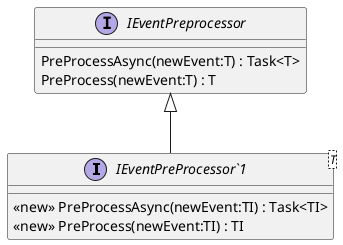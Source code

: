 @startuml
interface "IEventPreProcessor`1"<T> {
    <<new>> PreProcessAsync(newEvent:TI) : Task<TI>
    <<new>> PreProcess(newEvent:TI) : TI
}
interface IEventPreprocessor {
    PreProcessAsync(newEvent:T) : Task<T>
    PreProcess(newEvent:T) : T
}
IEventPreprocessor <|-- "IEventPreProcessor`1"
@enduml
